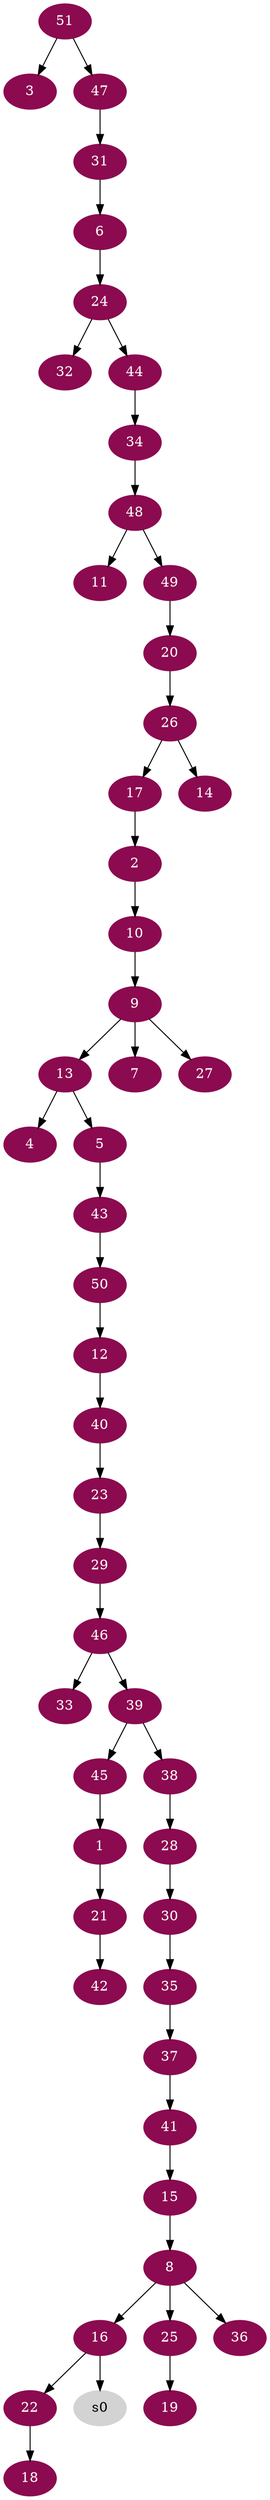 digraph G {
node [color=deeppink4, style=filled, fontcolor=white];
45 -> 1;
17 -> 2;
51 -> 3;
13 -> 4;
13 -> 5;
31 -> 6;
9 -> 7;
15 -> 8;
10 -> 9;
2 -> 10;
48 -> 11;
50 -> 12;
9 -> 13;
26 -> 14;
41 -> 15;
8 -> 16;
26 -> 17;
22 -> 18;
25 -> 19;
49 -> 20;
1 -> 21;
16 -> 22;
40 -> 23;
6 -> 24;
8 -> 25;
20 -> 26;
9 -> 27;
38 -> 28;
23 -> 29;
28 -> 30;
47 -> 31;
24 -> 32;
46 -> 33;
44 -> 34;
30 -> 35;
8 -> 36;
35 -> 37;
39 -> 38;
46 -> 39;
12 -> 40;
37 -> 41;
21 -> 42;
5 -> 43;
24 -> 44;
39 -> 45;
29 -> 46;
51 -> 47;
34 -> 48;
48 -> 49;
43 -> 50;
node [color=lightgrey, style=filled, fontcolor=black];
16 -> s0;
}
